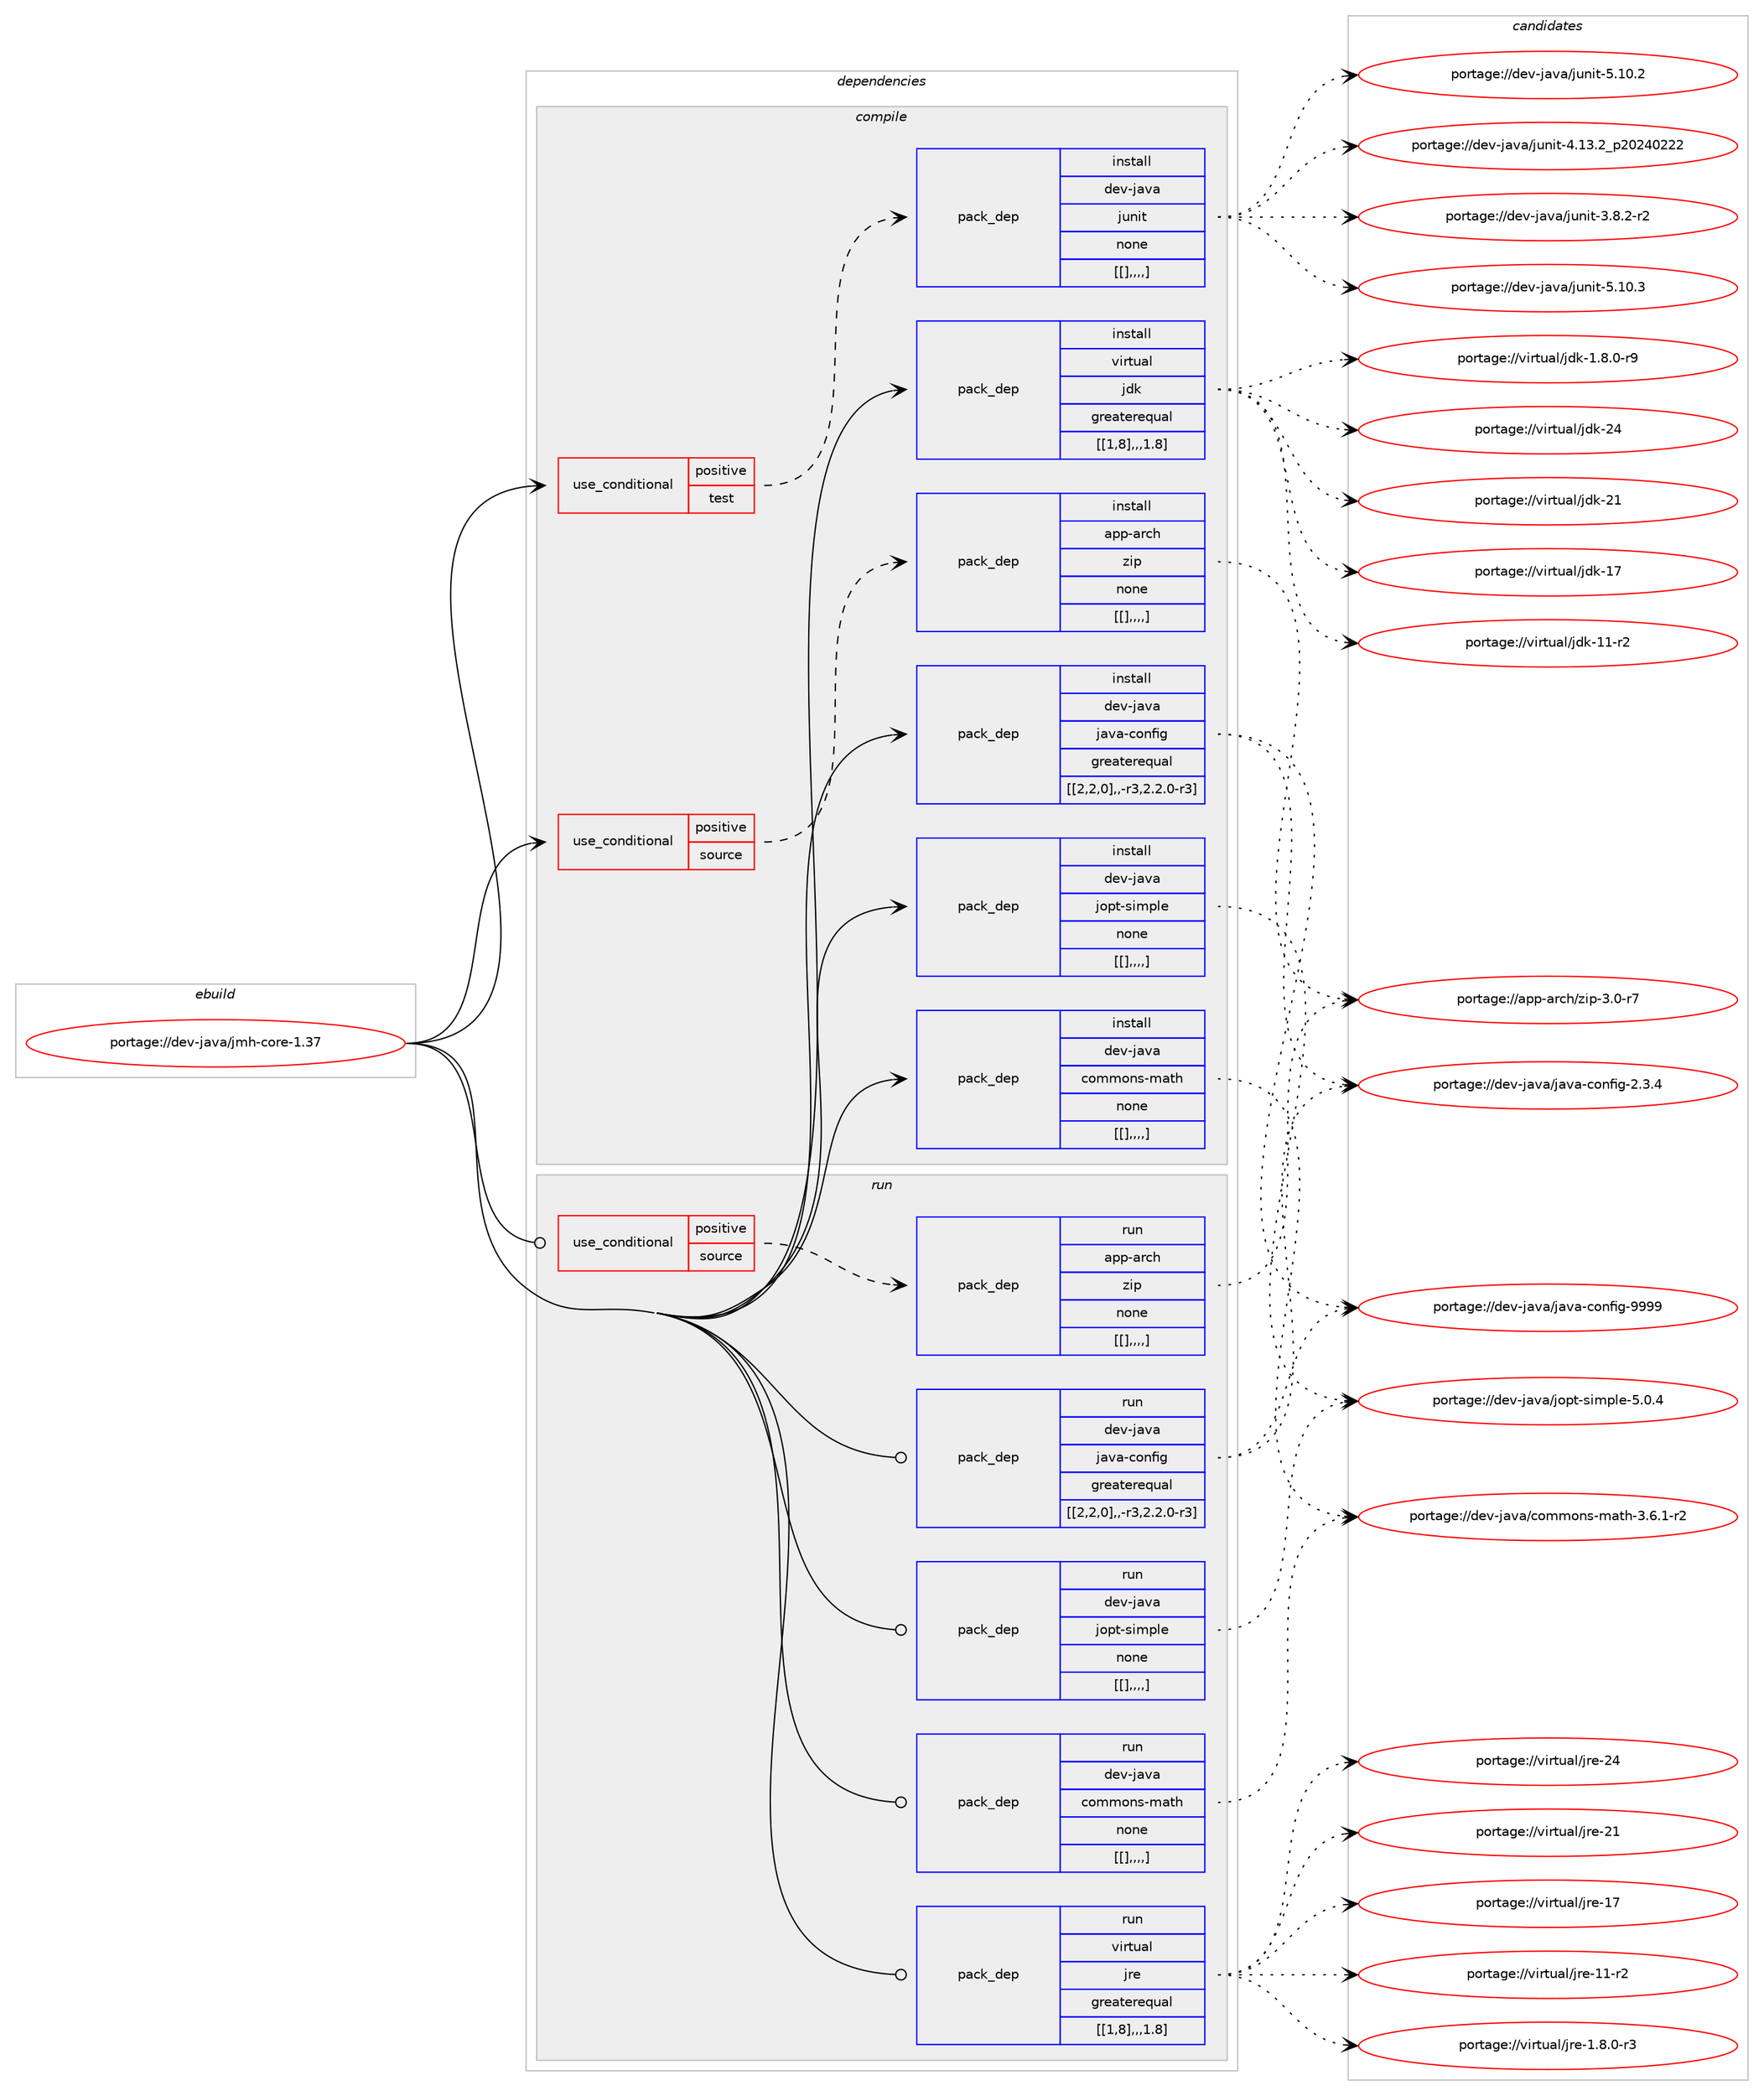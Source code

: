 digraph prolog {

# *************
# Graph options
# *************

newrank=true;
concentrate=true;
compound=true;
graph [rankdir=LR,fontname=Helvetica,fontsize=10,ranksep=1.5];#, ranksep=2.5, nodesep=0.2];
edge  [arrowhead=vee];
node  [fontname=Helvetica,fontsize=10];

# **********
# The ebuild
# **********

subgraph cluster_leftcol {
color=gray;
label=<<i>ebuild</i>>;
id [label="portage://dev-java/jmh-core-1.37", color=red, width=4, href="../dev-java/jmh-core-1.37.svg"];
}

# ****************
# The dependencies
# ****************

subgraph cluster_midcol {
color=gray;
label=<<i>dependencies</i>>;
subgraph cluster_compile {
fillcolor="#eeeeee";
style=filled;
label=<<i>compile</i>>;
subgraph cond22477 {
dependency95831 [label=<<TABLE BORDER="0" CELLBORDER="1" CELLSPACING="0" CELLPADDING="4"><TR><TD ROWSPAN="3" CELLPADDING="10">use_conditional</TD></TR><TR><TD>positive</TD></TR><TR><TD>source</TD></TR></TABLE>>, shape=none, color=red];
subgraph pack72302 {
dependency95832 [label=<<TABLE BORDER="0" CELLBORDER="1" CELLSPACING="0" CELLPADDING="4" WIDTH="220"><TR><TD ROWSPAN="6" CELLPADDING="30">pack_dep</TD></TR><TR><TD WIDTH="110">install</TD></TR><TR><TD>app-arch</TD></TR><TR><TD>zip</TD></TR><TR><TD>none</TD></TR><TR><TD>[[],,,,]</TD></TR></TABLE>>, shape=none, color=blue];
}
dependency95831:e -> dependency95832:w [weight=20,style="dashed",arrowhead="vee"];
}
id:e -> dependency95831:w [weight=20,style="solid",arrowhead="vee"];
subgraph cond22478 {
dependency95833 [label=<<TABLE BORDER="0" CELLBORDER="1" CELLSPACING="0" CELLPADDING="4"><TR><TD ROWSPAN="3" CELLPADDING="10">use_conditional</TD></TR><TR><TD>positive</TD></TR><TR><TD>test</TD></TR></TABLE>>, shape=none, color=red];
subgraph pack72303 {
dependency95834 [label=<<TABLE BORDER="0" CELLBORDER="1" CELLSPACING="0" CELLPADDING="4" WIDTH="220"><TR><TD ROWSPAN="6" CELLPADDING="30">pack_dep</TD></TR><TR><TD WIDTH="110">install</TD></TR><TR><TD>dev-java</TD></TR><TR><TD>junit</TD></TR><TR><TD>none</TD></TR><TR><TD>[[],,,,]</TD></TR></TABLE>>, shape=none, color=blue];
}
dependency95833:e -> dependency95834:w [weight=20,style="dashed",arrowhead="vee"];
}
id:e -> dependency95833:w [weight=20,style="solid",arrowhead="vee"];
subgraph pack72304 {
dependency95835 [label=<<TABLE BORDER="0" CELLBORDER="1" CELLSPACING="0" CELLPADDING="4" WIDTH="220"><TR><TD ROWSPAN="6" CELLPADDING="30">pack_dep</TD></TR><TR><TD WIDTH="110">install</TD></TR><TR><TD>dev-java</TD></TR><TR><TD>commons-math</TD></TR><TR><TD>none</TD></TR><TR><TD>[[],,,,]</TD></TR></TABLE>>, shape=none, color=blue];
}
id:e -> dependency95835:w [weight=20,style="solid",arrowhead="vee"];
subgraph pack72305 {
dependency95836 [label=<<TABLE BORDER="0" CELLBORDER="1" CELLSPACING="0" CELLPADDING="4" WIDTH="220"><TR><TD ROWSPAN="6" CELLPADDING="30">pack_dep</TD></TR><TR><TD WIDTH="110">install</TD></TR><TR><TD>dev-java</TD></TR><TR><TD>java-config</TD></TR><TR><TD>greaterequal</TD></TR><TR><TD>[[2,2,0],,-r3,2.2.0-r3]</TD></TR></TABLE>>, shape=none, color=blue];
}
id:e -> dependency95836:w [weight=20,style="solid",arrowhead="vee"];
subgraph pack72306 {
dependency95837 [label=<<TABLE BORDER="0" CELLBORDER="1" CELLSPACING="0" CELLPADDING="4" WIDTH="220"><TR><TD ROWSPAN="6" CELLPADDING="30">pack_dep</TD></TR><TR><TD WIDTH="110">install</TD></TR><TR><TD>dev-java</TD></TR><TR><TD>jopt-simple</TD></TR><TR><TD>none</TD></TR><TR><TD>[[],,,,]</TD></TR></TABLE>>, shape=none, color=blue];
}
id:e -> dependency95837:w [weight=20,style="solid",arrowhead="vee"];
subgraph pack72307 {
dependency95838 [label=<<TABLE BORDER="0" CELLBORDER="1" CELLSPACING="0" CELLPADDING="4" WIDTH="220"><TR><TD ROWSPAN="6" CELLPADDING="30">pack_dep</TD></TR><TR><TD WIDTH="110">install</TD></TR><TR><TD>virtual</TD></TR><TR><TD>jdk</TD></TR><TR><TD>greaterequal</TD></TR><TR><TD>[[1,8],,,1.8]</TD></TR></TABLE>>, shape=none, color=blue];
}
id:e -> dependency95838:w [weight=20,style="solid",arrowhead="vee"];
}
subgraph cluster_compileandrun {
fillcolor="#eeeeee";
style=filled;
label=<<i>compile and run</i>>;
}
subgraph cluster_run {
fillcolor="#eeeeee";
style=filled;
label=<<i>run</i>>;
subgraph cond22479 {
dependency95839 [label=<<TABLE BORDER="0" CELLBORDER="1" CELLSPACING="0" CELLPADDING="4"><TR><TD ROWSPAN="3" CELLPADDING="10">use_conditional</TD></TR><TR><TD>positive</TD></TR><TR><TD>source</TD></TR></TABLE>>, shape=none, color=red];
subgraph pack72308 {
dependency95840 [label=<<TABLE BORDER="0" CELLBORDER="1" CELLSPACING="0" CELLPADDING="4" WIDTH="220"><TR><TD ROWSPAN="6" CELLPADDING="30">pack_dep</TD></TR><TR><TD WIDTH="110">run</TD></TR><TR><TD>app-arch</TD></TR><TR><TD>zip</TD></TR><TR><TD>none</TD></TR><TR><TD>[[],,,,]</TD></TR></TABLE>>, shape=none, color=blue];
}
dependency95839:e -> dependency95840:w [weight=20,style="dashed",arrowhead="vee"];
}
id:e -> dependency95839:w [weight=20,style="solid",arrowhead="odot"];
subgraph pack72309 {
dependency95841 [label=<<TABLE BORDER="0" CELLBORDER="1" CELLSPACING="0" CELLPADDING="4" WIDTH="220"><TR><TD ROWSPAN="6" CELLPADDING="30">pack_dep</TD></TR><TR><TD WIDTH="110">run</TD></TR><TR><TD>dev-java</TD></TR><TR><TD>commons-math</TD></TR><TR><TD>none</TD></TR><TR><TD>[[],,,,]</TD></TR></TABLE>>, shape=none, color=blue];
}
id:e -> dependency95841:w [weight=20,style="solid",arrowhead="odot"];
subgraph pack72310 {
dependency95842 [label=<<TABLE BORDER="0" CELLBORDER="1" CELLSPACING="0" CELLPADDING="4" WIDTH="220"><TR><TD ROWSPAN="6" CELLPADDING="30">pack_dep</TD></TR><TR><TD WIDTH="110">run</TD></TR><TR><TD>dev-java</TD></TR><TR><TD>java-config</TD></TR><TR><TD>greaterequal</TD></TR><TR><TD>[[2,2,0],,-r3,2.2.0-r3]</TD></TR></TABLE>>, shape=none, color=blue];
}
id:e -> dependency95842:w [weight=20,style="solid",arrowhead="odot"];
subgraph pack72311 {
dependency95843 [label=<<TABLE BORDER="0" CELLBORDER="1" CELLSPACING="0" CELLPADDING="4" WIDTH="220"><TR><TD ROWSPAN="6" CELLPADDING="30">pack_dep</TD></TR><TR><TD WIDTH="110">run</TD></TR><TR><TD>dev-java</TD></TR><TR><TD>jopt-simple</TD></TR><TR><TD>none</TD></TR><TR><TD>[[],,,,]</TD></TR></TABLE>>, shape=none, color=blue];
}
id:e -> dependency95843:w [weight=20,style="solid",arrowhead="odot"];
subgraph pack72312 {
dependency95844 [label=<<TABLE BORDER="0" CELLBORDER="1" CELLSPACING="0" CELLPADDING="4" WIDTH="220"><TR><TD ROWSPAN="6" CELLPADDING="30">pack_dep</TD></TR><TR><TD WIDTH="110">run</TD></TR><TR><TD>virtual</TD></TR><TR><TD>jre</TD></TR><TR><TD>greaterequal</TD></TR><TR><TD>[[1,8],,,1.8]</TD></TR></TABLE>>, shape=none, color=blue];
}
id:e -> dependency95844:w [weight=20,style="solid",arrowhead="odot"];
}
}

# **************
# The candidates
# **************

subgraph cluster_choices {
rank=same;
color=gray;
label=<<i>candidates</i>>;

subgraph choice72302 {
color=black;
nodesep=1;
choice9711211245971149910447122105112455146484511455 [label="portage://app-arch/zip-3.0-r7", color=red, width=4,href="../app-arch/zip-3.0-r7.svg"];
dependency95832:e -> choice9711211245971149910447122105112455146484511455:w [style=dotted,weight="100"];
}
subgraph choice72303 {
color=black;
nodesep=1;
choice1001011184510697118974710611711010511645534649484651 [label="portage://dev-java/junit-5.10.3", color=red, width=4,href="../dev-java/junit-5.10.3.svg"];
choice1001011184510697118974710611711010511645534649484650 [label="portage://dev-java/junit-5.10.2", color=red, width=4,href="../dev-java/junit-5.10.2.svg"];
choice1001011184510697118974710611711010511645524649514650951125048505248505050 [label="portage://dev-java/junit-4.13.2_p20240222", color=red, width=4,href="../dev-java/junit-4.13.2_p20240222.svg"];
choice100101118451069711897471061171101051164551465646504511450 [label="portage://dev-java/junit-3.8.2-r2", color=red, width=4,href="../dev-java/junit-3.8.2-r2.svg"];
dependency95834:e -> choice1001011184510697118974710611711010511645534649484651:w [style=dotted,weight="100"];
dependency95834:e -> choice1001011184510697118974710611711010511645534649484650:w [style=dotted,weight="100"];
dependency95834:e -> choice1001011184510697118974710611711010511645524649514650951125048505248505050:w [style=dotted,weight="100"];
dependency95834:e -> choice100101118451069711897471061171101051164551465646504511450:w [style=dotted,weight="100"];
}
subgraph choice72304 {
color=black;
nodesep=1;
choice100101118451069711897479911110910911111011545109971161044551465446494511450 [label="portage://dev-java/commons-math-3.6.1-r2", color=red, width=4,href="../dev-java/commons-math-3.6.1-r2.svg"];
dependency95835:e -> choice100101118451069711897479911110910911111011545109971161044551465446494511450:w [style=dotted,weight="100"];
}
subgraph choice72305 {
color=black;
nodesep=1;
choice10010111845106971189747106971189745991111101021051034557575757 [label="portage://dev-java/java-config-9999", color=red, width=4,href="../dev-java/java-config-9999.svg"];
choice1001011184510697118974710697118974599111110102105103455046514652 [label="portage://dev-java/java-config-2.3.4", color=red, width=4,href="../dev-java/java-config-2.3.4.svg"];
dependency95836:e -> choice10010111845106971189747106971189745991111101021051034557575757:w [style=dotted,weight="100"];
dependency95836:e -> choice1001011184510697118974710697118974599111110102105103455046514652:w [style=dotted,weight="100"];
}
subgraph choice72306 {
color=black;
nodesep=1;
choice1001011184510697118974710611111211645115105109112108101455346484652 [label="portage://dev-java/jopt-simple-5.0.4", color=red, width=4,href="../dev-java/jopt-simple-5.0.4.svg"];
dependency95837:e -> choice1001011184510697118974710611111211645115105109112108101455346484652:w [style=dotted,weight="100"];
}
subgraph choice72307 {
color=black;
nodesep=1;
choice1181051141161179710847106100107455052 [label="portage://virtual/jdk-24", color=red, width=4,href="../virtual/jdk-24.svg"];
choice1181051141161179710847106100107455049 [label="portage://virtual/jdk-21", color=red, width=4,href="../virtual/jdk-21.svg"];
choice1181051141161179710847106100107454955 [label="portage://virtual/jdk-17", color=red, width=4,href="../virtual/jdk-17.svg"];
choice11810511411611797108471061001074549494511450 [label="portage://virtual/jdk-11-r2", color=red, width=4,href="../virtual/jdk-11-r2.svg"];
choice11810511411611797108471061001074549465646484511457 [label="portage://virtual/jdk-1.8.0-r9", color=red, width=4,href="../virtual/jdk-1.8.0-r9.svg"];
dependency95838:e -> choice1181051141161179710847106100107455052:w [style=dotted,weight="100"];
dependency95838:e -> choice1181051141161179710847106100107455049:w [style=dotted,weight="100"];
dependency95838:e -> choice1181051141161179710847106100107454955:w [style=dotted,weight="100"];
dependency95838:e -> choice11810511411611797108471061001074549494511450:w [style=dotted,weight="100"];
dependency95838:e -> choice11810511411611797108471061001074549465646484511457:w [style=dotted,weight="100"];
}
subgraph choice72308 {
color=black;
nodesep=1;
choice9711211245971149910447122105112455146484511455 [label="portage://app-arch/zip-3.0-r7", color=red, width=4,href="../app-arch/zip-3.0-r7.svg"];
dependency95840:e -> choice9711211245971149910447122105112455146484511455:w [style=dotted,weight="100"];
}
subgraph choice72309 {
color=black;
nodesep=1;
choice100101118451069711897479911110910911111011545109971161044551465446494511450 [label="portage://dev-java/commons-math-3.6.1-r2", color=red, width=4,href="../dev-java/commons-math-3.6.1-r2.svg"];
dependency95841:e -> choice100101118451069711897479911110910911111011545109971161044551465446494511450:w [style=dotted,weight="100"];
}
subgraph choice72310 {
color=black;
nodesep=1;
choice10010111845106971189747106971189745991111101021051034557575757 [label="portage://dev-java/java-config-9999", color=red, width=4,href="../dev-java/java-config-9999.svg"];
choice1001011184510697118974710697118974599111110102105103455046514652 [label="portage://dev-java/java-config-2.3.4", color=red, width=4,href="../dev-java/java-config-2.3.4.svg"];
dependency95842:e -> choice10010111845106971189747106971189745991111101021051034557575757:w [style=dotted,weight="100"];
dependency95842:e -> choice1001011184510697118974710697118974599111110102105103455046514652:w [style=dotted,weight="100"];
}
subgraph choice72311 {
color=black;
nodesep=1;
choice1001011184510697118974710611111211645115105109112108101455346484652 [label="portage://dev-java/jopt-simple-5.0.4", color=red, width=4,href="../dev-java/jopt-simple-5.0.4.svg"];
dependency95843:e -> choice1001011184510697118974710611111211645115105109112108101455346484652:w [style=dotted,weight="100"];
}
subgraph choice72312 {
color=black;
nodesep=1;
choice1181051141161179710847106114101455052 [label="portage://virtual/jre-24", color=red, width=4,href="../virtual/jre-24.svg"];
choice1181051141161179710847106114101455049 [label="portage://virtual/jre-21", color=red, width=4,href="../virtual/jre-21.svg"];
choice1181051141161179710847106114101454955 [label="portage://virtual/jre-17", color=red, width=4,href="../virtual/jre-17.svg"];
choice11810511411611797108471061141014549494511450 [label="portage://virtual/jre-11-r2", color=red, width=4,href="../virtual/jre-11-r2.svg"];
choice11810511411611797108471061141014549465646484511451 [label="portage://virtual/jre-1.8.0-r3", color=red, width=4,href="../virtual/jre-1.8.0-r3.svg"];
dependency95844:e -> choice1181051141161179710847106114101455052:w [style=dotted,weight="100"];
dependency95844:e -> choice1181051141161179710847106114101455049:w [style=dotted,weight="100"];
dependency95844:e -> choice1181051141161179710847106114101454955:w [style=dotted,weight="100"];
dependency95844:e -> choice11810511411611797108471061141014549494511450:w [style=dotted,weight="100"];
dependency95844:e -> choice11810511411611797108471061141014549465646484511451:w [style=dotted,weight="100"];
}
}

}
